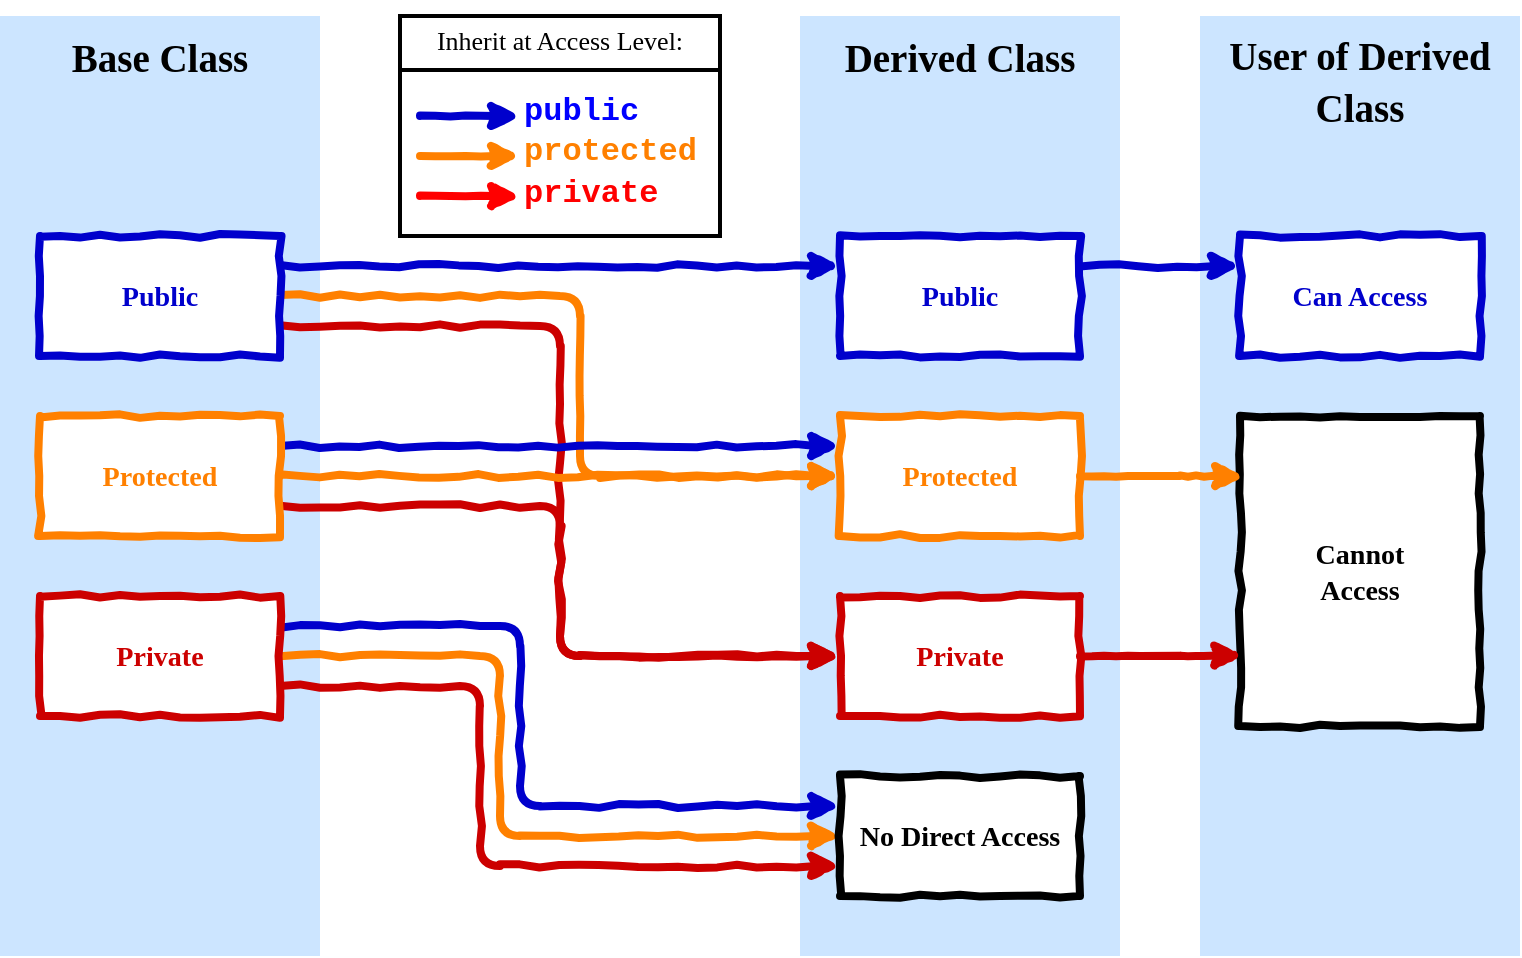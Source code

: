 <mxfile version="24.7.17">
  <diagram id="28bafb59-ceba-3397-44b9-fb3466732a6e" name="Page-1">
    <mxGraphModel dx="1306" dy="894" grid="1" gridSize="10" guides="1" tooltips="1" connect="1" arrows="1" fold="1" page="1" pageScale="1" pageWidth="850" pageHeight="1100" background="#ffffff" math="0" shadow="0">
      <root>
        <mxCell id="0" />
        <mxCell id="1" parent="0" />
        <mxCell id="23" value="" style="rounded=0;whiteSpace=wrap;html=1;comic=0;strokeColor=none;strokeWidth=2;fillColor=#CCE5FF;gradientColor=none;fontFamily=Courier New;fontSize=13;" parent="1" vertex="1">
          <mxGeometry x="410" y="25" width="160" height="470" as="geometry" />
        </mxCell>
        <mxCell id="22" value="" style="rounded=0;whiteSpace=wrap;html=1;comic=0;strokeColor=none;strokeWidth=2;fillColor=#CCE5FF;gradientColor=none;fontFamily=Courier New;fontSize=13;" parent="1" vertex="1">
          <mxGeometry x="10" y="25" width="160" height="470" as="geometry" />
        </mxCell>
        <mxCell id="10" style="edgeStyle=orthogonalEdgeStyle;html=1;exitX=1;exitY=0.75;entryX=0;entryY=0.5;startArrow=none;startFill=0;jettySize=auto;orthogonalLoop=1;strokeColor=#CC0000;strokeWidth=4;fontFamily=Courier New;fontSize=13;rounded=1;jumpStyle=none;comic=1;" parent="1" source="2" target="7" edge="1">
          <mxGeometry relative="1" as="geometry">
            <Array as="points">
              <mxPoint x="290" y="180" />
              <mxPoint x="290" y="345" />
            </Array>
          </mxGeometry>
        </mxCell>
        <mxCell id="15" style="edgeStyle=orthogonalEdgeStyle;comic=1;html=1;exitX=1;exitY=0.5;entryX=0;entryY=0.5;startFill=0;jettySize=auto;orthogonalLoop=1;strokeColor=#FF8000;strokeWidth=4;fontFamily=Courier New;fontSize=13;" parent="1" source="2" target="6" edge="1">
          <mxGeometry relative="1" as="geometry">
            <Array as="points">
              <mxPoint x="300" y="165" />
              <mxPoint x="300" y="255" />
            </Array>
          </mxGeometry>
        </mxCell>
        <mxCell id="18" style="edgeStyle=orthogonalEdgeStyle;comic=1;html=1;exitX=1;exitY=0.25;entryX=0;entryY=0.25;startFill=0;jettySize=auto;orthogonalLoop=1;strokeColor=#0000CC;strokeWidth=4;fontFamily=Courier New;fontSize=13;" parent="1" source="2" target="5" edge="1">
          <mxGeometry relative="1" as="geometry" />
        </mxCell>
        <mxCell id="2" value="&lt;h3&gt;&lt;font face=&quot;Verdana&quot; color=&quot;#0000cc&quot;&gt;Public&lt;/font&gt;&lt;/h3&gt;" style="rounded=0;whiteSpace=wrap;html=1;comic=1;strokeColor=#0000CC;strokeWidth=4;fillColor=#ffffff;gradientColor=none;fontFamily=Courier New;" parent="1" vertex="1">
          <mxGeometry x="30" y="135" width="120" height="60" as="geometry" />
        </mxCell>
        <mxCell id="12" style="edgeStyle=orthogonalEdgeStyle;comic=1;html=1;exitX=1;exitY=0.75;entryX=0;entryY=0.5;startFill=0;jettySize=auto;orthogonalLoop=1;strokeColor=#CC0000;strokeWidth=4;fontFamily=Courier New;fontSize=13;" parent="1" source="3" target="7" edge="1">
          <mxGeometry relative="1" as="geometry">
            <Array as="points">
              <mxPoint x="290" y="270" />
              <mxPoint x="290" y="345" />
            </Array>
          </mxGeometry>
        </mxCell>
        <mxCell id="19" style="edgeStyle=orthogonalEdgeStyle;comic=1;html=1;exitX=1;exitY=0.25;entryX=0;entryY=0.25;startFill=0;jettySize=auto;orthogonalLoop=1;strokeColor=#0000CC;strokeWidth=4;fontFamily=Courier New;fontSize=13;" parent="1" source="3" target="6" edge="1">
          <mxGeometry relative="1" as="geometry" />
        </mxCell>
        <mxCell id="3" value="&lt;h3&gt;&lt;font face=&quot;Verdana&quot; color=&quot;#ff8000&quot;&gt;Protected&lt;/font&gt;&lt;/h3&gt;" style="rounded=0;whiteSpace=wrap;html=1;comic=1;strokeColor=#FF8000;strokeWidth=4;fillColor=#ffffff;gradientColor=none;fontFamily=Courier New;" parent="1" vertex="1">
          <mxGeometry x="30" y="225" width="120" height="60" as="geometry" />
        </mxCell>
        <mxCell id="14" style="edgeStyle=orthogonalEdgeStyle;comic=1;html=1;exitX=1;exitY=0.75;entryX=0;entryY=0.75;startFill=0;jettySize=auto;orthogonalLoop=1;strokeColor=#CC0000;strokeWidth=4;fontFamily=Courier New;fontSize=13;" parent="1" source="4" target="8" edge="1">
          <mxGeometry relative="1" as="geometry">
            <Array as="points">
              <mxPoint x="250" y="360" />
              <mxPoint x="250" y="450" />
            </Array>
          </mxGeometry>
        </mxCell>
        <mxCell id="17" style="edgeStyle=orthogonalEdgeStyle;comic=1;html=1;exitX=1;exitY=0.5;entryX=0;entryY=0.5;startFill=0;jettySize=auto;orthogonalLoop=1;strokeColor=#FF8000;strokeWidth=4;fontFamily=Courier New;fontSize=13;" parent="1" source="4" target="8" edge="1">
          <mxGeometry relative="1" as="geometry">
            <Array as="points">
              <mxPoint x="260" y="345" />
              <mxPoint x="260" y="435" />
            </Array>
          </mxGeometry>
        </mxCell>
        <mxCell id="21" style="edgeStyle=orthogonalEdgeStyle;comic=1;html=1;exitX=1;exitY=0.25;entryX=0;entryY=0.25;startFill=0;jettySize=auto;orthogonalLoop=1;strokeColor=#0000CC;strokeWidth=4;fontFamily=Courier New;fontSize=13;" parent="1" source="4" target="8" edge="1">
          <mxGeometry relative="1" as="geometry">
            <Array as="points">
              <mxPoint x="270" y="330" />
              <mxPoint x="270" y="420" />
            </Array>
          </mxGeometry>
        </mxCell>
        <mxCell id="4" value="&lt;h3&gt;&lt;font face=&quot;Verdana&quot; color=&quot;#cc0000&quot;&gt;Private&lt;/font&gt;&lt;/h3&gt;" style="rounded=0;whiteSpace=wrap;html=1;comic=1;strokeColor=#CC0000;strokeWidth=4;fillColor=#ffffff;gradientColor=none;fontFamily=Courier New;" parent="1" vertex="1">
          <mxGeometry x="30" y="315" width="120" height="60" as="geometry" />
        </mxCell>
        <mxCell id="5" value="&lt;h3&gt;&lt;font face=&quot;Verdana&quot; color=&quot;#0000cc&quot;&gt;Public&lt;/font&gt;&lt;/h3&gt;" style="rounded=0;whiteSpace=wrap;html=1;comic=1;strokeColor=#0000CC;strokeWidth=4;fillColor=#ffffff;gradientColor=none;fontFamily=Courier New;" parent="1" vertex="1">
          <mxGeometry x="430" y="135" width="120" height="60" as="geometry" />
        </mxCell>
        <mxCell id="6" value="&lt;h3&gt;&lt;font face=&quot;Verdana&quot; color=&quot;#ff8000&quot;&gt;Protected&lt;/font&gt;&lt;/h3&gt;" style="rounded=0;whiteSpace=wrap;html=1;comic=1;strokeColor=#FF8000;strokeWidth=4;fillColor=#ffffff;gradientColor=none;fontFamily=Courier New;" parent="1" vertex="1">
          <mxGeometry x="430" y="225" width="120" height="60" as="geometry" />
        </mxCell>
        <mxCell id="7" value="&lt;h3&gt;&lt;font face=&quot;Verdana&quot; color=&quot;#cc0000&quot;&gt;Private&lt;/font&gt;&lt;/h3&gt;" style="rounded=0;whiteSpace=wrap;html=1;comic=1;strokeColor=#CC0000;strokeWidth=4;fillColor=#ffffff;gradientColor=none;fontFamily=Courier New;" parent="1" vertex="1">
          <mxGeometry x="430" y="315" width="120" height="60" as="geometry" />
        </mxCell>
        <mxCell id="8" value="&lt;h3&gt;&lt;font face=&quot;Verdana&quot;&gt;No Direct Access&lt;/font&gt;&lt;/h3&gt;" style="rounded=0;whiteSpace=wrap;html=1;comic=1;strokeColor=#000000;strokeWidth=4;fillColor=#ffffff;gradientColor=none;fontFamily=Courier New;" parent="1" vertex="1">
          <mxGeometry x="430" y="405" width="120" height="60" as="geometry" />
        </mxCell>
        <mxCell id="16" style="edgeStyle=orthogonalEdgeStyle;comic=1;html=1;exitX=1;exitY=0.5;entryX=0;entryY=0.5;startFill=0;jettySize=auto;orthogonalLoop=1;strokeColor=#FF8000;strokeWidth=4;fontFamily=Courier New;fontSize=13;" parent="1" source="3" target="6" edge="1">
          <mxGeometry relative="1" as="geometry">
            <mxPoint x="160" y="175" as="sourcePoint" />
            <mxPoint x="440" y="265" as="targetPoint" />
          </mxGeometry>
        </mxCell>
        <mxCell id="24" value="&lt;h2&gt;&lt;font face=&quot;Verdana&quot;&gt;Base Class&lt;/font&gt;&lt;/h2&gt;" style="text;html=1;strokeColor=none;fillColor=none;align=center;verticalAlign=middle;whiteSpace=wrap;rounded=0;comic=0;fontFamily=Courier New;fontSize=13;" parent="1" vertex="1">
          <mxGeometry x="30" y="37" width="120" height="20" as="geometry" />
        </mxCell>
        <mxCell id="25" value="&lt;h2&gt;&lt;font face=&quot;Verdana&quot;&gt;Derived Class&lt;/font&gt;&lt;/h2&gt;" style="text;html=1;strokeColor=none;fillColor=none;align=center;verticalAlign=middle;whiteSpace=wrap;rounded=0;comic=0;fontFamily=Courier New;fontSize=13;" parent="1" vertex="1">
          <mxGeometry x="410" y="37" width="160" height="20" as="geometry" />
        </mxCell>
        <mxCell id="38" value="" style="group" parent="1" vertex="1" connectable="0">
          <mxGeometry x="210" y="17" width="160" height="118" as="geometry" />
        </mxCell>
        <mxCell id="37" value="" style="group;fillColor=#ffffff;" parent="38" vertex="1" connectable="0">
          <mxGeometry y="8" width="160" height="110" as="geometry" />
        </mxCell>
        <mxCell id="26" value="" style="rounded=0;whiteSpace=wrap;html=1;comic=0;strokeColor=#000000;strokeWidth=2;fillColor=#FFFFFF;gradientColor=none;fontFamily=Courier New;fontSize=13;shadow=0;glass=0;" parent="37" vertex="1">
          <mxGeometry width="160" height="110" as="geometry" />
        </mxCell>
        <mxCell id="36" value="" style="endArrow=none;html=1;strokeColor=#000000;strokeWidth=2;fontFamily=Verdana;fontSize=13;fontColor=#000000;" parent="37" edge="1">
          <mxGeometry width="50" height="50" relative="1" as="geometry">
            <mxPoint y="27" as="sourcePoint" />
            <mxPoint x="160" y="27" as="targetPoint" />
          </mxGeometry>
        </mxCell>
        <mxCell id="27" value="Inherit at Access Level:" style="text;html=1;strokeColor=none;fillColor=none;align=center;verticalAlign=middle;whiteSpace=wrap;rounded=0;shadow=0;glass=0;comic=0;fontFamily=Verdana;fontSize=13;" parent="38" vertex="1">
          <mxGeometry width="160" height="40" as="geometry" />
        </mxCell>
        <mxCell id="31" value="" style="group" parent="38" vertex="1" connectable="0">
          <mxGeometry x="10" y="58" width="50" height="40" as="geometry" />
        </mxCell>
        <mxCell id="28" value="" style="endArrow=classic;html=1;strokeColor=#0000CC;strokeWidth=4;fontFamily=Verdana;fontSize=13;comic=1;" parent="31" edge="1">
          <mxGeometry width="50" height="50" relative="1" as="geometry">
            <mxPoint as="sourcePoint" />
            <mxPoint x="50" as="targetPoint" />
          </mxGeometry>
        </mxCell>
        <mxCell id="29" value="" style="endArrow=classic;html=1;strokeColor=#FF8000;strokeWidth=4;fontFamily=Verdana;fontSize=13;comic=1;" parent="31" edge="1">
          <mxGeometry width="50" height="50" relative="1" as="geometry">
            <mxPoint y="20" as="sourcePoint" />
            <mxPoint x="50" y="20" as="targetPoint" />
          </mxGeometry>
        </mxCell>
        <mxCell id="30" value="" style="endArrow=classic;html=1;strokeColor=#FF0000;strokeWidth=4;fontFamily=Verdana;fontSize=13;comic=1;" parent="31" edge="1">
          <mxGeometry width="50" height="50" relative="1" as="geometry">
            <mxPoint y="40" as="sourcePoint" />
            <mxPoint x="50" y="40" as="targetPoint" />
          </mxGeometry>
        </mxCell>
        <mxCell id="33" value="&lt;meta http-equiv=&quot;Content-Type&quot; content=&quot;text/html;charset=UTF-8&quot;&gt;&lt;b style=&quot;color: rgb(0, 0, 255); font-family: &amp;quot;Courier New&amp;quot;; font-style: normal; font-variant-ligatures: normal; font-variant-caps: normal; letter-spacing: normal; orphans: 2; text-align: center; text-indent: 0px; text-transform: none; white-space: normal; widows: 2; word-spacing: 0px; -webkit-text-stroke-width: 0px; text-decoration-style: initial; text-decoration-color: initial; font-size: 16px;&quot;&gt;public&lt;/b&gt;" style="text;html=1;fontSize=13;fontFamily=Verdana;fontColor=#0000CC;labelBackgroundColor=none;" parent="38" vertex="1">
          <mxGeometry x="60" y="40" width="90" height="30" as="geometry" />
        </mxCell>
        <mxCell id="34" value="&lt;div style=&quot;text-align: center&quot;&gt;&lt;span style=&quot;font-size: 16px ; white-space: normal&quot;&gt;&lt;font face=&quot;courier new&quot; color=&quot;#ff8000&quot;&gt;&lt;b&gt;protected&lt;/b&gt;&lt;/font&gt;&lt;/span&gt;&lt;/div&gt;" style="text;html=1;fontSize=13;fontFamily=Verdana;fontColor=#0000CC;" parent="38" vertex="1">
          <mxGeometry x="60" y="58" width="90" height="30" as="geometry" />
        </mxCell>
        <mxCell id="35" value="&lt;b style=&quot;font-family: &amp;quot;courier new&amp;quot;; font-style: normal; letter-spacing: normal; text-align: center; text-indent: 0px; text-transform: none; white-space: normal; word-spacing: 0px; font-size: 16px;&quot;&gt;&lt;font color=&quot;#ff0000&quot;&gt;private&lt;/font&gt;&lt;/b&gt;" style="text;html=1;fontSize=13;fontFamily=Verdana;fontColor=#0000CC;labelBackgroundColor=none;" parent="38" vertex="1">
          <mxGeometry x="60" y="81" width="90" height="30" as="geometry" />
        </mxCell>
        <mxCell id="-nB_J3TziRoDCko3wBBl-46" value="" style="group" parent="1" vertex="1" connectable="0">
          <mxGeometry x="610" y="25" width="160" height="470" as="geometry" />
        </mxCell>
        <mxCell id="-nB_J3TziRoDCko3wBBl-38" value="" style="rounded=0;whiteSpace=wrap;html=1;comic=0;strokeColor=none;strokeWidth=2;fillColor=#CCE5FF;gradientColor=none;fontFamily=Courier New;fontSize=13;" parent="-nB_J3TziRoDCko3wBBl-46" vertex="1">
          <mxGeometry width="160" height="470" as="geometry" />
        </mxCell>
        <mxCell id="-nB_J3TziRoDCko3wBBl-39" value="&lt;h2&gt;&lt;font face=&quot;Verdana&quot;&gt;User of Derived Class&lt;/font&gt;&lt;/h2&gt;" style="text;html=1;strokeColor=none;fillColor=none;align=center;verticalAlign=middle;whiteSpace=wrap;rounded=0;comic=0;fontFamily=Courier New;fontSize=13;" parent="-nB_J3TziRoDCko3wBBl-46" vertex="1">
          <mxGeometry y="12" width="160" height="43" as="geometry" />
        </mxCell>
        <mxCell id="-nB_J3TziRoDCko3wBBl-40" value="&lt;h3&gt;&lt;font face=&quot;Verdana&quot; color=&quot;#0000cc&quot;&gt;Can Access&lt;/font&gt;&lt;/h3&gt;" style="rounded=0;whiteSpace=wrap;html=1;comic=1;strokeColor=#0000CC;strokeWidth=4;fillColor=#ffffff;gradientColor=none;fontFamily=Courier New;" parent="-nB_J3TziRoDCko3wBBl-46" vertex="1">
          <mxGeometry x="20" y="110" width="120" height="60" as="geometry" />
        </mxCell>
        <mxCell id="-nB_J3TziRoDCko3wBBl-41" value="&lt;h3&gt;&lt;font face=&quot;Verdana&quot;&gt;Cannot&lt;br&gt;Access&lt;br&gt;&lt;/font&gt;&lt;/h3&gt;" style="rounded=0;whiteSpace=wrap;html=1;comic=1;strokeColor=#000000;strokeWidth=4;fillColor=#ffffff;gradientColor=none;fontFamily=Courier New;align=center;verticalAlign=middle;fontSize=12;fontColor=default;" parent="-nB_J3TziRoDCko3wBBl-46" vertex="1">
          <mxGeometry x="20" y="200" width="120" height="155" as="geometry" />
        </mxCell>
        <mxCell id="-nB_J3TziRoDCko3wBBl-43" style="edgeStyle=orthogonalEdgeStyle;shape=connector;rounded=1;comic=1;orthogonalLoop=1;jettySize=auto;html=1;exitX=1;exitY=0.25;exitDx=0;exitDy=0;entryX=0;entryY=0.25;entryDx=0;entryDy=0;strokeColor=#0000CC;strokeWidth=4;align=center;verticalAlign=middle;fontFamily=Courier New;fontSize=13;fontColor=default;labelBackgroundColor=default;startFill=0;endArrow=classic;" parent="1" source="5" target="-nB_J3TziRoDCko3wBBl-40" edge="1">
          <mxGeometry relative="1" as="geometry" />
        </mxCell>
        <mxCell id="-nB_J3TziRoDCko3wBBl-44" style="edgeStyle=orthogonalEdgeStyle;shape=connector;rounded=1;comic=1;orthogonalLoop=1;jettySize=auto;html=1;exitX=1;exitY=0.5;exitDx=0;exitDy=0;strokeColor=#FF8000;strokeWidth=4;align=center;verticalAlign=middle;fontFamily=Courier New;fontSize=13;fontColor=default;labelBackgroundColor=default;startFill=0;endArrow=classic;entryX=0.017;entryY=0.194;entryDx=0;entryDy=0;entryPerimeter=0;" parent="1" source="6" target="-nB_J3TziRoDCko3wBBl-41" edge="1">
          <mxGeometry relative="1" as="geometry" />
        </mxCell>
        <mxCell id="-nB_J3TziRoDCko3wBBl-45" style="edgeStyle=orthogonalEdgeStyle;shape=connector;rounded=1;comic=1;orthogonalLoop=1;jettySize=auto;html=1;exitX=1;exitY=0.5;exitDx=0;exitDy=0;strokeColor=#CC0000;strokeWidth=4;align=center;verticalAlign=middle;fontFamily=Courier New;fontSize=13;fontColor=default;labelBackgroundColor=default;startFill=0;endArrow=classic;entryX=0.013;entryY=0.772;entryDx=0;entryDy=0;entryPerimeter=0;" parent="1" source="7" target="-nB_J3TziRoDCko3wBBl-41" edge="1">
          <mxGeometry relative="1" as="geometry">
            <mxPoint x="828" y="345" as="targetPoint" />
          </mxGeometry>
        </mxCell>
      </root>
    </mxGraphModel>
  </diagram>
</mxfile>
